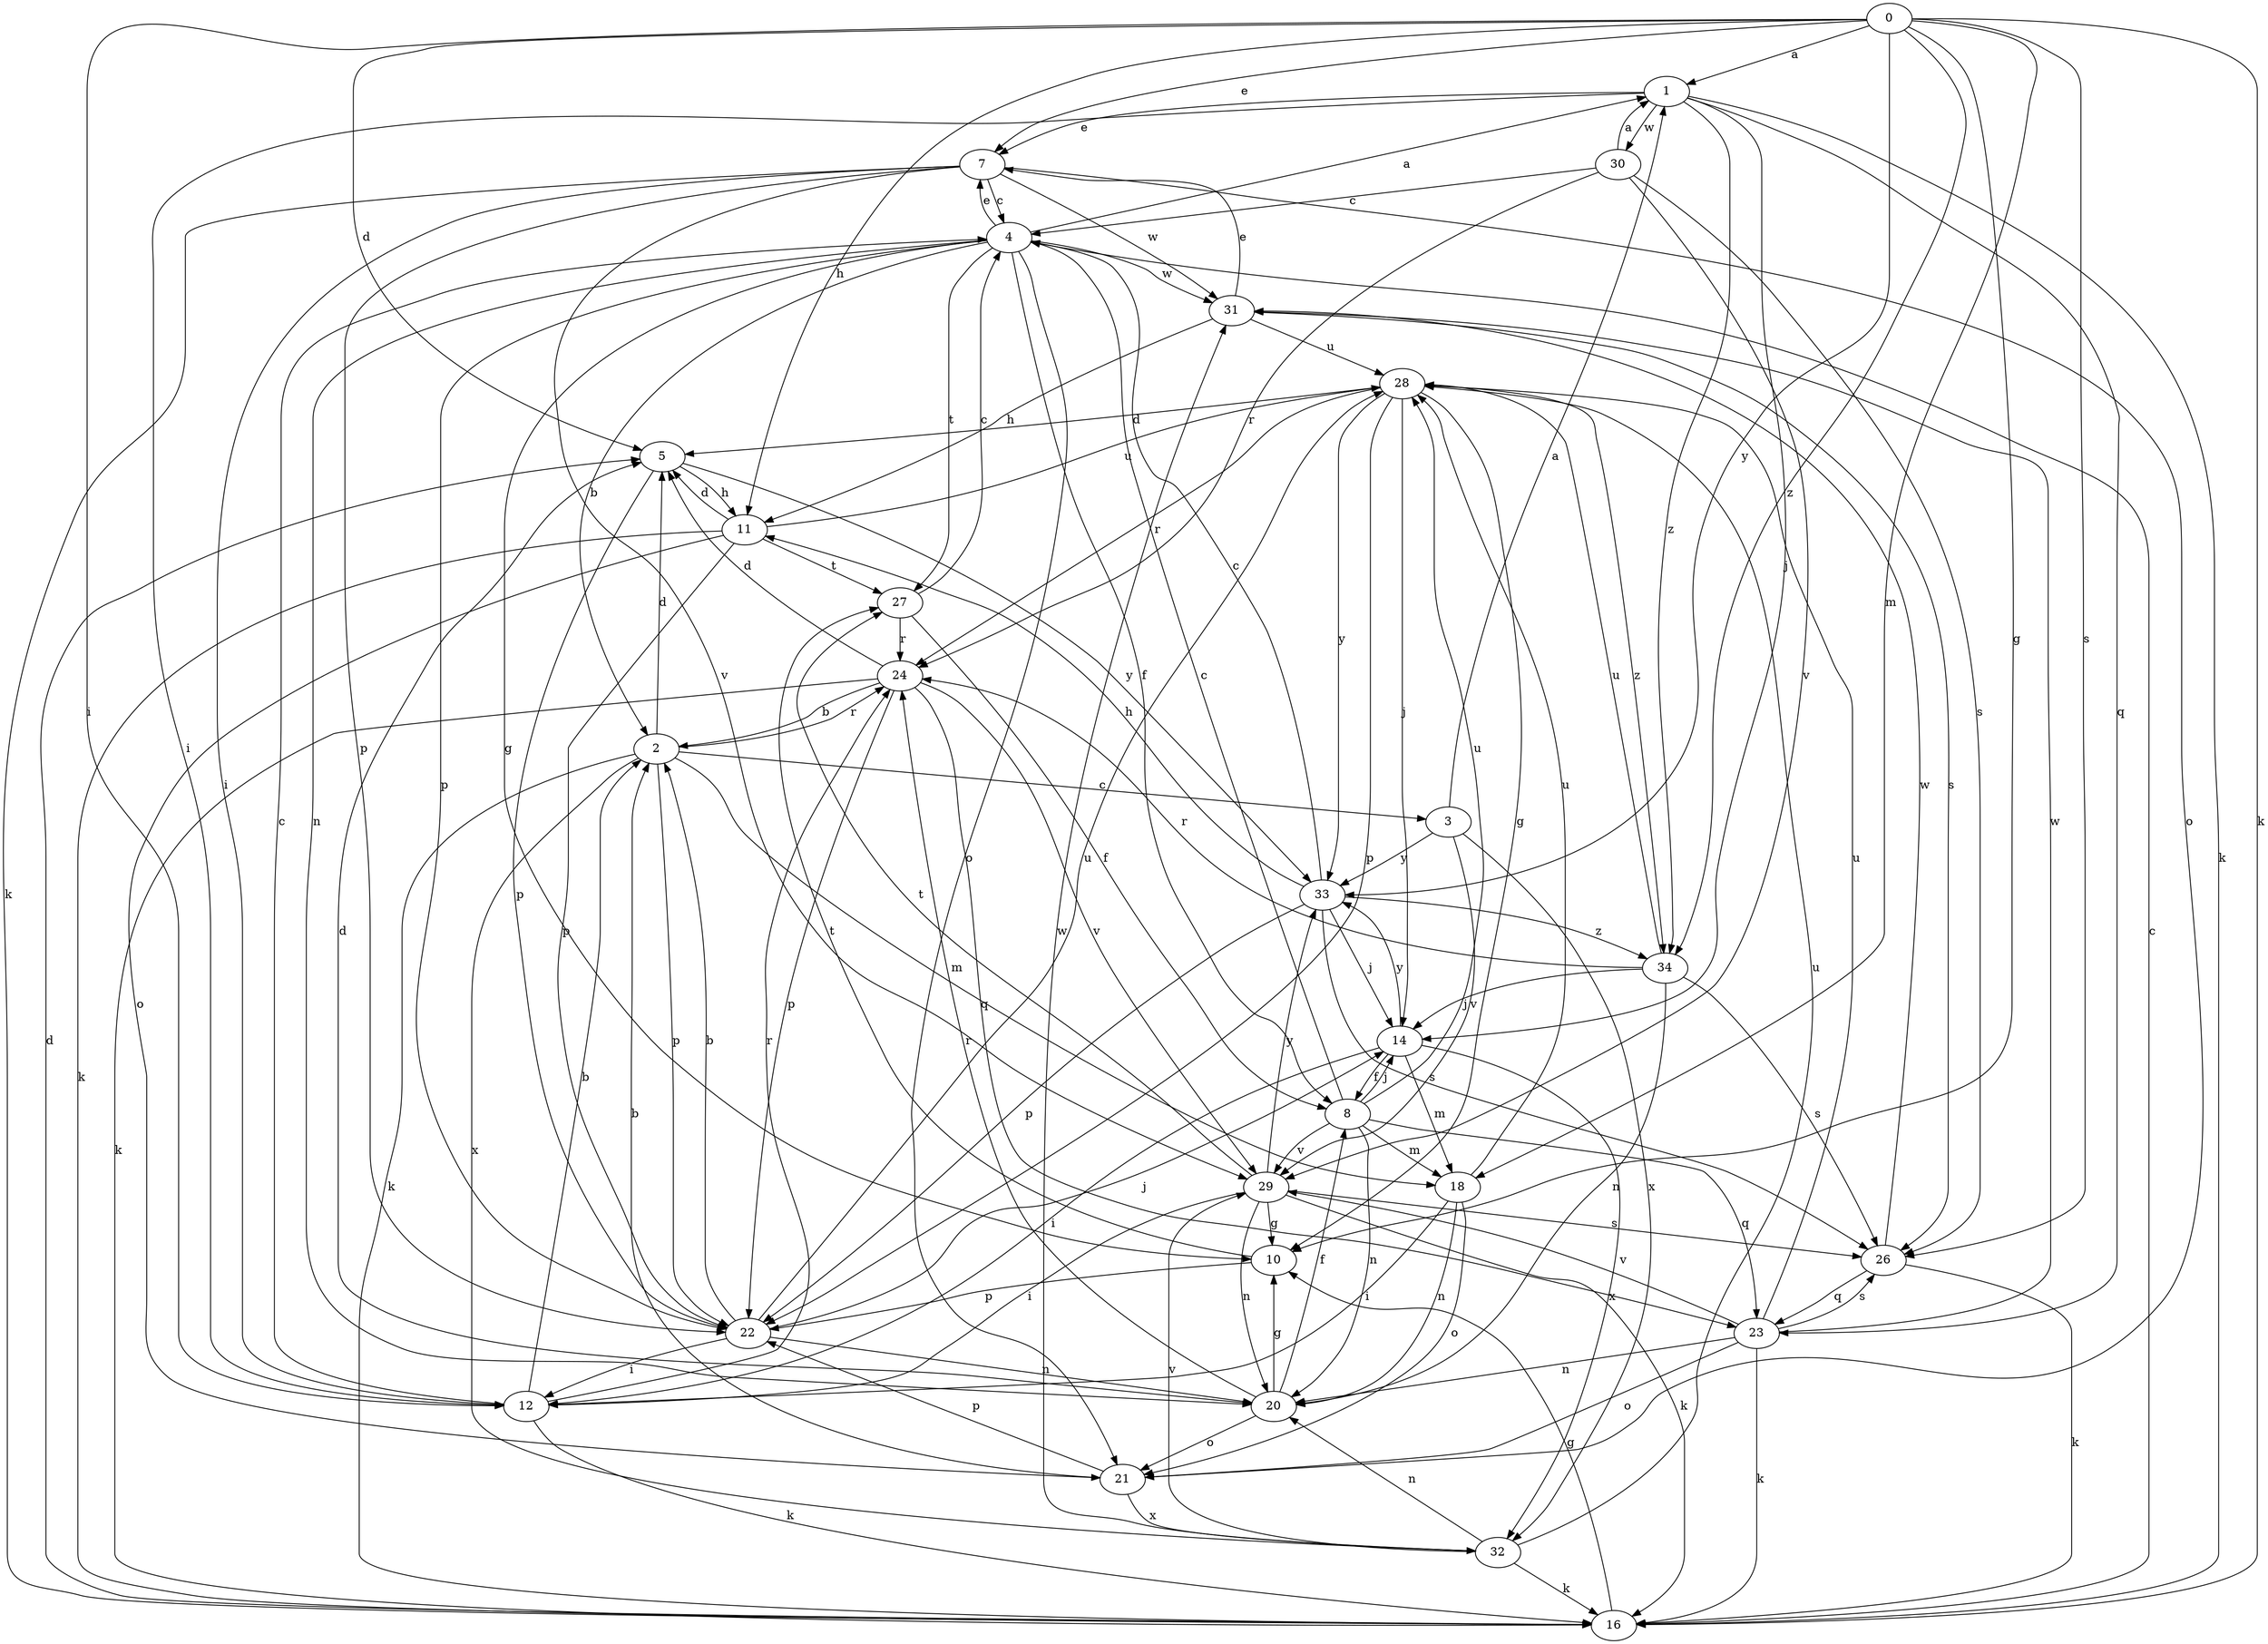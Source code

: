 strict digraph  {
0;
1;
2;
3;
4;
5;
7;
8;
10;
11;
12;
14;
16;
18;
20;
21;
22;
23;
24;
26;
27;
28;
29;
30;
31;
32;
33;
34;
0 -> 1  [label=a];
0 -> 5  [label=d];
0 -> 7  [label=e];
0 -> 10  [label=g];
0 -> 11  [label=h];
0 -> 12  [label=i];
0 -> 16  [label=k];
0 -> 18  [label=m];
0 -> 26  [label=s];
0 -> 33  [label=y];
0 -> 34  [label=z];
1 -> 7  [label=e];
1 -> 12  [label=i];
1 -> 14  [label=j];
1 -> 16  [label=k];
1 -> 23  [label=q];
1 -> 30  [label=w];
1 -> 34  [label=z];
2 -> 3  [label=c];
2 -> 5  [label=d];
2 -> 16  [label=k];
2 -> 18  [label=m];
2 -> 22  [label=p];
2 -> 24  [label=r];
2 -> 32  [label=x];
3 -> 1  [label=a];
3 -> 29  [label=v];
3 -> 32  [label=x];
3 -> 33  [label=y];
4 -> 1  [label=a];
4 -> 2  [label=b];
4 -> 7  [label=e];
4 -> 8  [label=f];
4 -> 10  [label=g];
4 -> 20  [label=n];
4 -> 21  [label=o];
4 -> 22  [label=p];
4 -> 27  [label=t];
4 -> 31  [label=w];
5 -> 11  [label=h];
5 -> 22  [label=p];
5 -> 33  [label=y];
7 -> 4  [label=c];
7 -> 12  [label=i];
7 -> 16  [label=k];
7 -> 21  [label=o];
7 -> 22  [label=p];
7 -> 29  [label=v];
7 -> 31  [label=w];
8 -> 4  [label=c];
8 -> 14  [label=j];
8 -> 18  [label=m];
8 -> 20  [label=n];
8 -> 23  [label=q];
8 -> 28  [label=u];
8 -> 29  [label=v];
10 -> 22  [label=p];
10 -> 27  [label=t];
11 -> 5  [label=d];
11 -> 16  [label=k];
11 -> 21  [label=o];
11 -> 22  [label=p];
11 -> 27  [label=t];
11 -> 28  [label=u];
12 -> 2  [label=b];
12 -> 4  [label=c];
12 -> 16  [label=k];
12 -> 24  [label=r];
14 -> 8  [label=f];
14 -> 12  [label=i];
14 -> 18  [label=m];
14 -> 32  [label=x];
14 -> 33  [label=y];
16 -> 4  [label=c];
16 -> 5  [label=d];
16 -> 10  [label=g];
18 -> 12  [label=i];
18 -> 20  [label=n];
18 -> 21  [label=o];
18 -> 28  [label=u];
20 -> 5  [label=d];
20 -> 8  [label=f];
20 -> 10  [label=g];
20 -> 21  [label=o];
20 -> 24  [label=r];
21 -> 2  [label=b];
21 -> 22  [label=p];
21 -> 32  [label=x];
22 -> 2  [label=b];
22 -> 12  [label=i];
22 -> 14  [label=j];
22 -> 20  [label=n];
22 -> 28  [label=u];
23 -> 16  [label=k];
23 -> 20  [label=n];
23 -> 21  [label=o];
23 -> 26  [label=s];
23 -> 28  [label=u];
23 -> 29  [label=v];
23 -> 31  [label=w];
24 -> 2  [label=b];
24 -> 5  [label=d];
24 -> 16  [label=k];
24 -> 22  [label=p];
24 -> 23  [label=q];
24 -> 29  [label=v];
26 -> 16  [label=k];
26 -> 23  [label=q];
26 -> 31  [label=w];
27 -> 4  [label=c];
27 -> 8  [label=f];
27 -> 24  [label=r];
28 -> 5  [label=d];
28 -> 10  [label=g];
28 -> 14  [label=j];
28 -> 22  [label=p];
28 -> 24  [label=r];
28 -> 33  [label=y];
28 -> 34  [label=z];
29 -> 10  [label=g];
29 -> 12  [label=i];
29 -> 16  [label=k];
29 -> 20  [label=n];
29 -> 26  [label=s];
29 -> 27  [label=t];
29 -> 33  [label=y];
30 -> 1  [label=a];
30 -> 4  [label=c];
30 -> 24  [label=r];
30 -> 26  [label=s];
30 -> 29  [label=v];
31 -> 7  [label=e];
31 -> 11  [label=h];
31 -> 26  [label=s];
31 -> 28  [label=u];
32 -> 16  [label=k];
32 -> 20  [label=n];
32 -> 28  [label=u];
32 -> 29  [label=v];
32 -> 31  [label=w];
33 -> 4  [label=c];
33 -> 11  [label=h];
33 -> 14  [label=j];
33 -> 22  [label=p];
33 -> 26  [label=s];
33 -> 34  [label=z];
34 -> 14  [label=j];
34 -> 20  [label=n];
34 -> 24  [label=r];
34 -> 26  [label=s];
34 -> 28  [label=u];
}
